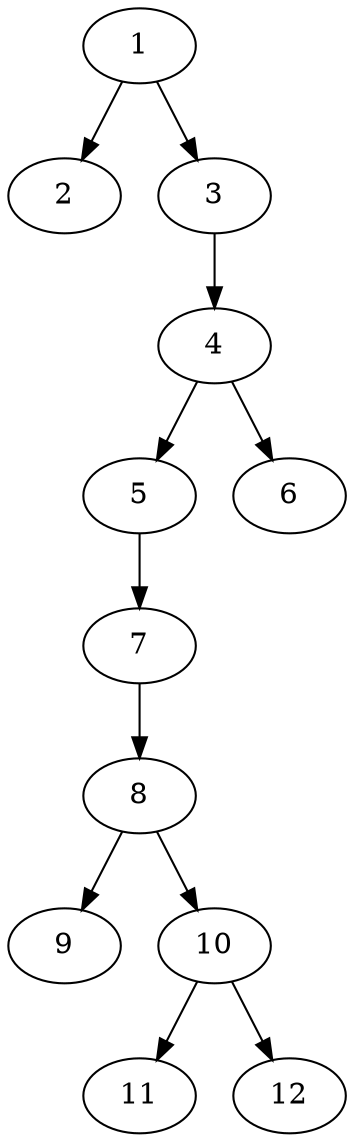 // DAG (tier=1-easy, mode=compute, n=12, ccr=0.254, fat=0.364, density=0.245, regular=0.781, jump=0.005, mindata=262144, maxdata=2097152)
// DAG automatically generated by daggen at Sun Aug 24 16:33:32 2025
// /home/ermia/Project/Environments/daggen/bin/daggen --dot --ccr 0.254 --fat 0.364 --regular 0.781 --density 0.245 --jump 0.005 --mindata 262144 --maxdata 2097152 -n 12 
digraph G {
  1 [size="15860633571970348", alpha="0.15", expect_size="7930316785985174"]
  1 -> 2 [size ="10616832000000"]
  1 -> 3 [size ="10616832000000"]
  2 [size="798323247905249", alpha="0.15", expect_size="399161623952624"]
  3 [size="3689500633460637696", alpha="0.19", expect_size="1844750316730318848"]
  3 -> 4 [size ="19101539893248"]
  4 [size="154487637174910976", alpha="0.02", expect_size="77243818587455488"]
  4 -> 5 [size ="2303310430208"]
  4 -> 6 [size ="2303310430208"]
  5 [size="35983963069928748", alpha="0.17", expect_size="17991981534964374"]
  5 -> 7 [size ="30346661855232"]
  6 [size="43329355585159168", alpha="0.09", expect_size="21664677792579584"]
  7 [size="38237330405851136", alpha="0.05", expect_size="19118665202925568"]
  7 -> 8 [size ="907991318528"]
  8 [size="236444187593007", alpha="0.05", expect_size="118222093796503"]
  8 -> 9 [size ="23338986504192"]
  8 -> 10 [size ="23338986504192"]
  9 [size="14139795193198062", alpha="0.03", expect_size="7069897596599031"]
  10 [size="2184580415065462", alpha="0.17", expect_size="1092290207532731"]
  10 -> 11 [size ="2005892333568"]
  10 -> 12 [size ="2005892333568"]
  11 [size="263216169000217", alpha="0.09", expect_size="131608084500108"]
  12 [size="8149431319937457", alpha="0.03", expect_size="4074715659968728"]
}